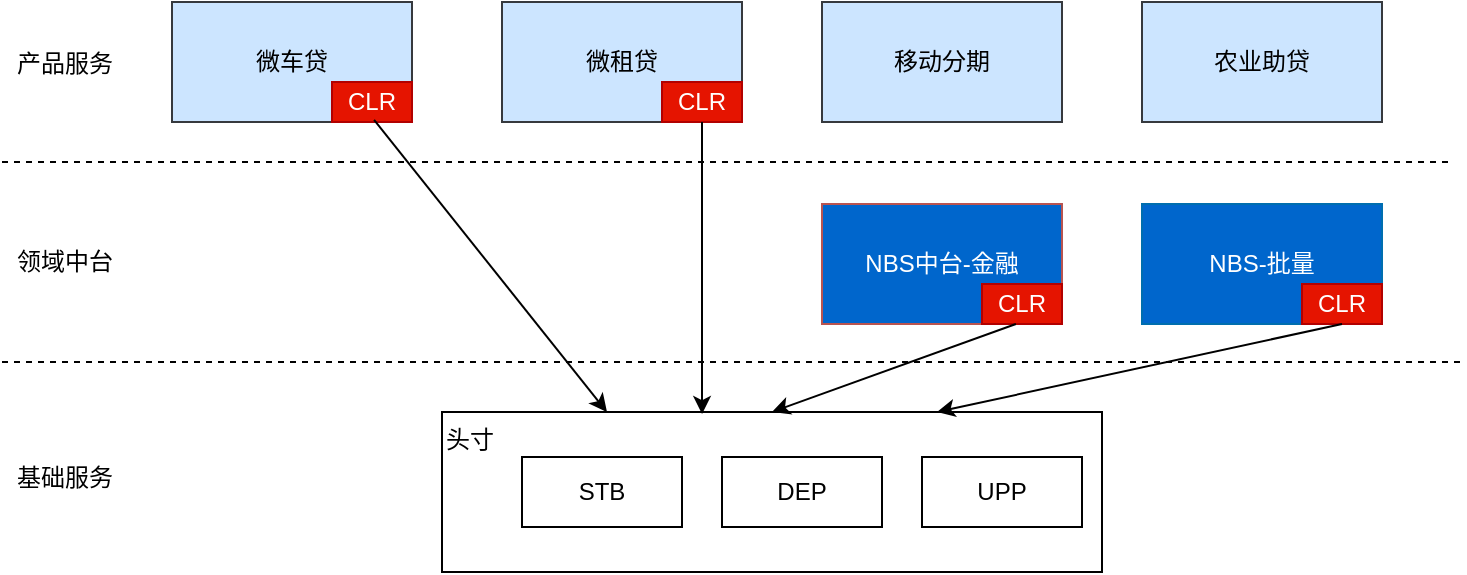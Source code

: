 <mxfile version="12.9.12" type="github">
  <diagram id="a1tYPp3BrUKqBEwflOAb" name="第 1 页">
    <mxGraphModel dx="1421" dy="790" grid="1" gridSize="10" guides="1" tooltips="1" connect="1" arrows="1" fold="1" page="1" pageScale="1" pageWidth="827" pageHeight="1169" math="0" shadow="0">
      <root>
        <mxCell id="0" />
        <mxCell id="1" parent="0" />
        <mxCell id="M3d5OWu_3yA432DnbDmX-1" value="微车贷" style="rounded=0;whiteSpace=wrap;html=1;fillColor=#cce5ff;strokeColor=#36393d;" vertex="1" parent="1">
          <mxGeometry x="105" y="300" width="120" height="60" as="geometry" />
        </mxCell>
        <mxCell id="M3d5OWu_3yA432DnbDmX-2" value="微租贷" style="rounded=0;whiteSpace=wrap;html=1;fillColor=#cce5ff;strokeColor=#36393d;" vertex="1" parent="1">
          <mxGeometry x="270" y="300" width="120" height="60" as="geometry" />
        </mxCell>
        <mxCell id="M3d5OWu_3yA432DnbDmX-3" value="CLR" style="rounded=0;whiteSpace=wrap;html=1;fillColor=#e51400;strokeColor=#B20000;fontColor=#ffffff;" vertex="1" parent="1">
          <mxGeometry x="185" y="340" width="40" height="20" as="geometry" />
        </mxCell>
        <mxCell id="M3d5OWu_3yA432DnbDmX-4" value="CLR" style="rounded=0;whiteSpace=wrap;html=1;fillColor=#e51400;strokeColor=#B20000;fontColor=#ffffff;" vertex="1" parent="1">
          <mxGeometry x="350" y="340" width="40" height="20" as="geometry" />
        </mxCell>
        <mxCell id="M3d5OWu_3yA432DnbDmX-5" value="" style="endArrow=none;dashed=1;html=1;" edge="1" parent="1">
          <mxGeometry width="50" height="50" relative="1" as="geometry">
            <mxPoint x="20" y="380" as="sourcePoint" />
            <mxPoint x="745" y="380" as="targetPoint" />
          </mxGeometry>
        </mxCell>
        <mxCell id="M3d5OWu_3yA432DnbDmX-6" value="NBS中台-金融" style="rounded=0;whiteSpace=wrap;html=1;fillColor=#0066CC;strokeColor=#b85450;fontColor=#FFFFFF;" vertex="1" parent="1">
          <mxGeometry x="430" y="401" width="120" height="60" as="geometry" />
        </mxCell>
        <mxCell id="M3d5OWu_3yA432DnbDmX-7" value="NBS-批量" style="rounded=0;whiteSpace=wrap;html=1;fillColor=#0066CC;strokeColor=#006EAF;fontColor=#ffffff;" vertex="1" parent="1">
          <mxGeometry x="590" y="401" width="120" height="60" as="geometry" />
        </mxCell>
        <mxCell id="M3d5OWu_3yA432DnbDmX-8" value="CLR" style="rounded=0;whiteSpace=wrap;html=1;fillColor=#e51400;strokeColor=#B20000;fontColor=#ffffff;" vertex="1" parent="1">
          <mxGeometry x="510" y="441" width="40" height="20" as="geometry" />
        </mxCell>
        <mxCell id="M3d5OWu_3yA432DnbDmX-9" value="CLR" style="rounded=0;whiteSpace=wrap;html=1;fillColor=#e51400;strokeColor=#B20000;fontColor=#ffffff;" vertex="1" parent="1">
          <mxGeometry x="670" y="441" width="40" height="20" as="geometry" />
        </mxCell>
        <mxCell id="M3d5OWu_3yA432DnbDmX-10" value="移动分期" style="rounded=0;whiteSpace=wrap;html=1;fillColor=#cce5ff;strokeColor=#36393d;" vertex="1" parent="1">
          <mxGeometry x="430" y="300" width="120" height="60" as="geometry" />
        </mxCell>
        <mxCell id="M3d5OWu_3yA432DnbDmX-12" value="农业助贷" style="rounded=0;whiteSpace=wrap;html=1;fillColor=#cce5ff;strokeColor=#36393d;" vertex="1" parent="1">
          <mxGeometry x="590" y="300" width="120" height="60" as="geometry" />
        </mxCell>
        <mxCell id="M3d5OWu_3yA432DnbDmX-13" value="" style="endArrow=none;dashed=1;html=1;" edge="1" parent="1">
          <mxGeometry width="50" height="50" relative="1" as="geometry">
            <mxPoint x="20" y="480" as="sourcePoint" />
            <mxPoint x="750" y="480" as="targetPoint" />
          </mxGeometry>
        </mxCell>
        <mxCell id="M3d5OWu_3yA432DnbDmX-19" value="头寸" style="rounded=0;whiteSpace=wrap;html=1;align=left;verticalAlign=top;" vertex="1" parent="1">
          <mxGeometry x="240" y="505" width="330" height="80" as="geometry" />
        </mxCell>
        <mxCell id="M3d5OWu_3yA432DnbDmX-20" value="STB" style="rounded=0;whiteSpace=wrap;html=1;align=center;" vertex="1" parent="1">
          <mxGeometry x="280" y="527.5" width="80" height="35" as="geometry" />
        </mxCell>
        <mxCell id="M3d5OWu_3yA432DnbDmX-21" value="DEP" style="rounded=0;whiteSpace=wrap;html=1;align=center;" vertex="1" parent="1">
          <mxGeometry x="380" y="527.5" width="80" height="35" as="geometry" />
        </mxCell>
        <mxCell id="M3d5OWu_3yA432DnbDmX-22" value="UPP" style="rounded=0;whiteSpace=wrap;html=1;align=center;" vertex="1" parent="1">
          <mxGeometry x="480" y="527.5" width="80" height="35" as="geometry" />
        </mxCell>
        <mxCell id="M3d5OWu_3yA432DnbDmX-23" value="" style="endArrow=classic;html=1;fontColor=#FFFFFF;exitX=0.842;exitY=0.983;exitDx=0;exitDy=0;exitPerimeter=0;entryX=0.25;entryY=0;entryDx=0;entryDy=0;" edge="1" parent="1" source="M3d5OWu_3yA432DnbDmX-1" target="M3d5OWu_3yA432DnbDmX-19">
          <mxGeometry width="50" height="50" relative="1" as="geometry">
            <mxPoint x="390" y="430" as="sourcePoint" />
            <mxPoint x="440" y="380" as="targetPoint" />
          </mxGeometry>
        </mxCell>
        <mxCell id="M3d5OWu_3yA432DnbDmX-24" value="" style="endArrow=classic;html=1;fontColor=#FFFFFF;exitX=0.5;exitY=1;exitDx=0;exitDy=0;entryX=0.394;entryY=0.013;entryDx=0;entryDy=0;entryPerimeter=0;" edge="1" parent="1" source="M3d5OWu_3yA432DnbDmX-4" target="M3d5OWu_3yA432DnbDmX-19">
          <mxGeometry width="50" height="50" relative="1" as="geometry">
            <mxPoint x="206.04" y="358.98" as="sourcePoint" />
            <mxPoint x="322.5" y="505" as="targetPoint" />
          </mxGeometry>
        </mxCell>
        <mxCell id="M3d5OWu_3yA432DnbDmX-25" value="" style="endArrow=classic;html=1;fontColor=#FFFFFF;exitX=0.808;exitY=1;exitDx=0;exitDy=0;entryX=0.5;entryY=0;entryDx=0;entryDy=0;exitPerimeter=0;" edge="1" parent="1" source="M3d5OWu_3yA432DnbDmX-6">
          <mxGeometry width="50" height="50" relative="1" as="geometry">
            <mxPoint x="370" y="360" as="sourcePoint" />
            <mxPoint x="405" y="505" as="targetPoint" />
          </mxGeometry>
        </mxCell>
        <mxCell id="M3d5OWu_3yA432DnbDmX-26" value="" style="endArrow=classic;html=1;fontColor=#FFFFFF;exitX=0.5;exitY=1;exitDx=0;exitDy=0;entryX=0.75;entryY=0;entryDx=0;entryDy=0;" edge="1" parent="1" source="M3d5OWu_3yA432DnbDmX-9" target="M3d5OWu_3yA432DnbDmX-19">
          <mxGeometry width="50" height="50" relative="1" as="geometry">
            <mxPoint x="526.96" y="461" as="sourcePoint" />
            <mxPoint x="405" y="505" as="targetPoint" />
          </mxGeometry>
        </mxCell>
        <mxCell id="M3d5OWu_3yA432DnbDmX-28" value="产品服务" style="text;html=1;align=center;verticalAlign=middle;resizable=0;points=[];autosize=1;fontColor=#000000;" vertex="1" parent="1">
          <mxGeometry x="21" y="321" width="60" height="20" as="geometry" />
        </mxCell>
        <mxCell id="M3d5OWu_3yA432DnbDmX-29" value="领域中台" style="text;html=1;align=center;verticalAlign=middle;resizable=0;points=[];autosize=1;fontColor=#000000;" vertex="1" parent="1">
          <mxGeometry x="21" y="420" width="60" height="20" as="geometry" />
        </mxCell>
        <mxCell id="M3d5OWu_3yA432DnbDmX-30" value="基础服务" style="text;html=1;align=center;verticalAlign=middle;resizable=0;points=[];autosize=1;fontColor=#000000;" vertex="1" parent="1">
          <mxGeometry x="21" y="527.5" width="60" height="20" as="geometry" />
        </mxCell>
      </root>
    </mxGraphModel>
  </diagram>
</mxfile>
